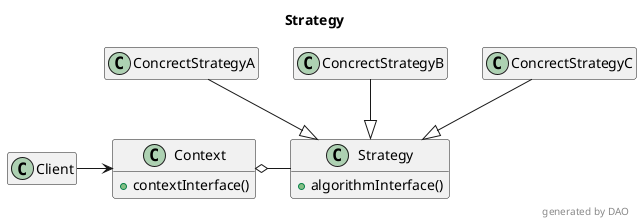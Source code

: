 @startuml design-pattern

title Strategy

hide empty members
skinparam shadowing false


class Context {
    + contextInterface()
}

class Strategy {
    + algorithmInterface()
}

Context o- Strategy

ConcrectStrategyA --|> Strategy
ConcrectStrategyB --|> Strategy
ConcrectStrategyC --|> Strategy

Client -> Context


right footer generated by DAO
@enduml